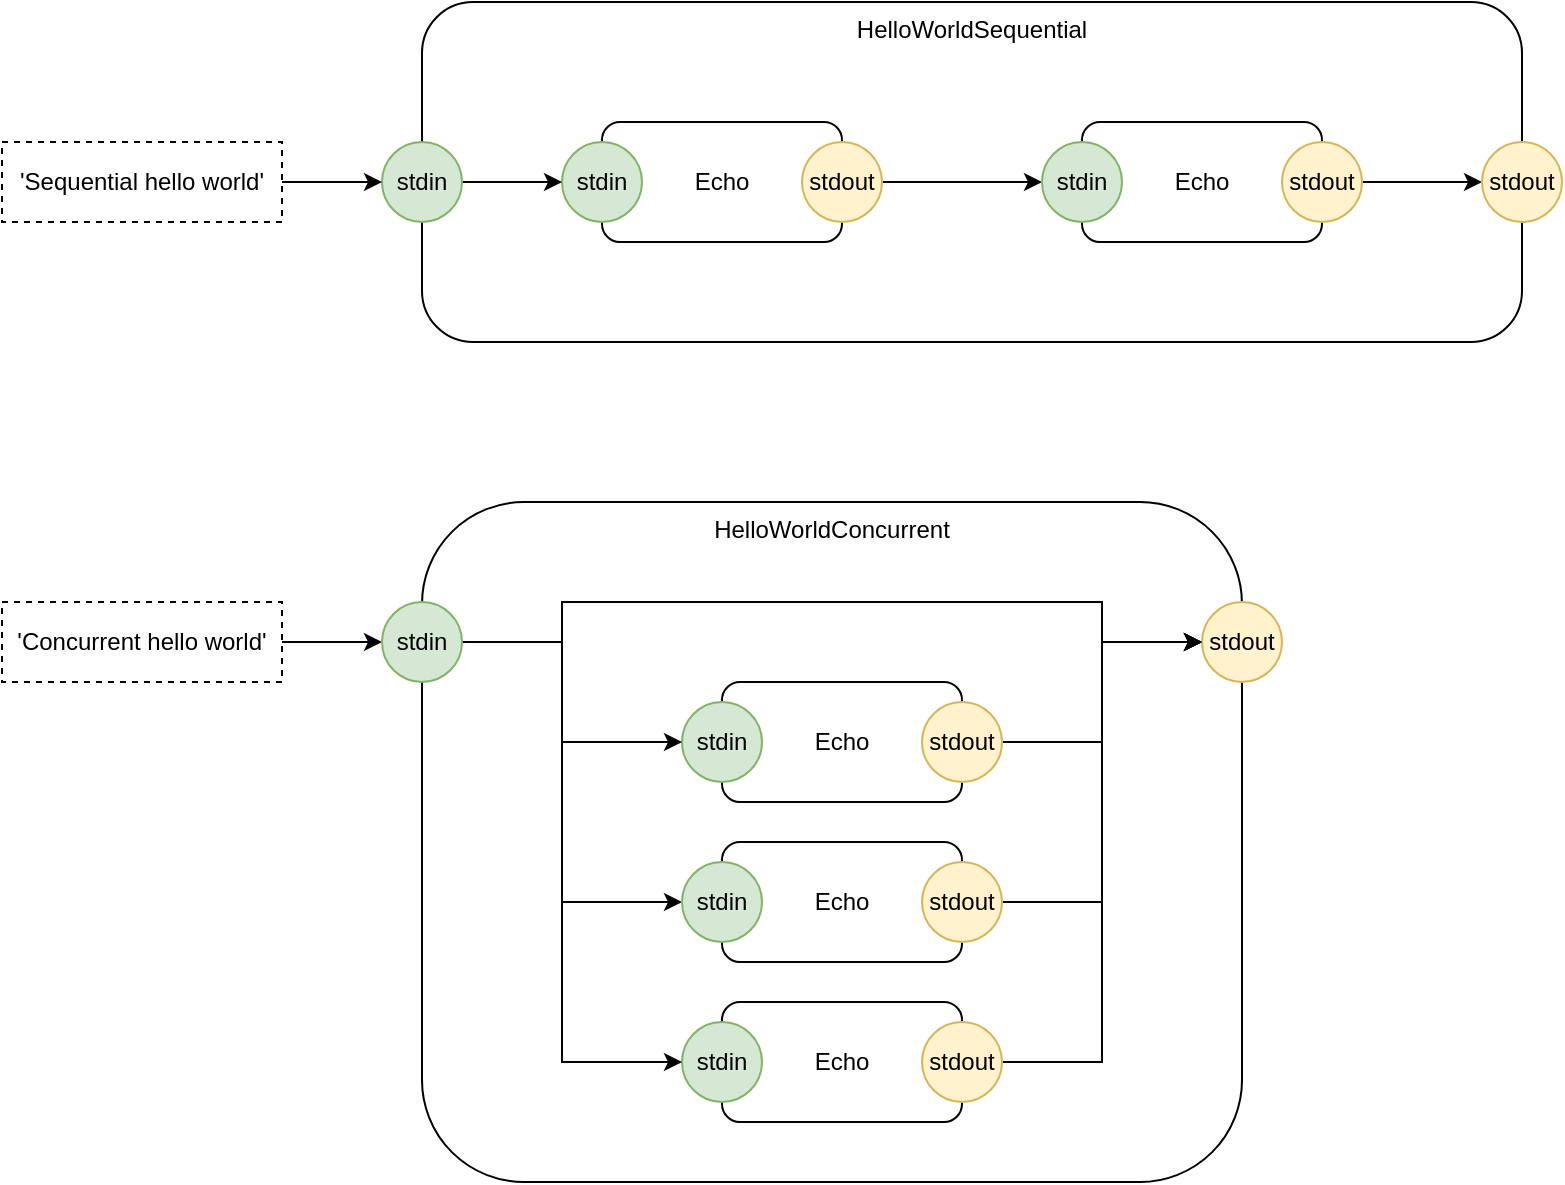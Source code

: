 <mxfile version="14.6.13" type="device" pages="7"><diagram name="Test" id="S9qWUdndKmgyGcqZXETM"><mxGraphModel dx="1106" dy="790" grid="1" gridSize="10" guides="1" tooltips="1" connect="1" arrows="1" fold="1" page="1" pageScale="1" pageWidth="1100" pageHeight="850" math="0" shadow="0"><root><mxCell id="S7GzD4bMbVer5dLZxwZx-0"/><mxCell id="S7GzD4bMbVer5dLZxwZx-1" parent="S7GzD4bMbVer5dLZxwZx-0"/><mxCell id="S7GzD4bMbVer5dLZxwZx-2" value="HelloWorldSequential" style="rounded=1;whiteSpace=wrap;html=1;verticalAlign=top;" vertex="1" parent="S7GzD4bMbVer5dLZxwZx-1"><mxGeometry x="220" y="250" width="550" height="170" as="geometry"/></mxCell><mxCell id="S7GzD4bMbVer5dLZxwZx-3" value="Echo" style="rounded=1;whiteSpace=wrap;html=1;" vertex="1" parent="S7GzD4bMbVer5dLZxwZx-1"><mxGeometry x="310" y="310" width="120" height="60" as="geometry"/></mxCell><mxCell id="S7GzD4bMbVer5dLZxwZx-4" value="Echo" style="rounded=1;whiteSpace=wrap;html=1;" vertex="1" parent="S7GzD4bMbVer5dLZxwZx-1"><mxGeometry x="550" y="310" width="120" height="60" as="geometry"/></mxCell><mxCell id="S7GzD4bMbVer5dLZxwZx-5" style="edgeStyle=orthogonalEdgeStyle;rounded=0;orthogonalLoop=1;jettySize=auto;html=1;exitX=1;exitY=0.5;exitDx=0;exitDy=0;entryX=0;entryY=0.5;entryDx=0;entryDy=0;" edge="1" parent="S7GzD4bMbVer5dLZxwZx-1" source="S7GzD4bMbVer5dLZxwZx-6" target="S7GzD4bMbVer5dLZxwZx-7"><mxGeometry relative="1" as="geometry"/></mxCell><mxCell id="S7GzD4bMbVer5dLZxwZx-6" value="stdout" style="ellipse;whiteSpace=wrap;html=1;aspect=fixed;fillColor=#fff2cc;strokeColor=#d6b656;" vertex="1" parent="S7GzD4bMbVer5dLZxwZx-1"><mxGeometry x="410" y="320" width="40" height="40" as="geometry"/></mxCell><mxCell id="S7GzD4bMbVer5dLZxwZx-7" value="stdin" style="ellipse;whiteSpace=wrap;html=1;aspect=fixed;fillColor=#d5e8d4;strokeColor=#82b366;" vertex="1" parent="S7GzD4bMbVer5dLZxwZx-1"><mxGeometry x="530" y="320" width="40" height="40" as="geometry"/></mxCell><mxCell id="S7GzD4bMbVer5dLZxwZx-8" value="stdin" style="ellipse;whiteSpace=wrap;html=1;aspect=fixed;fillColor=#d5e8d4;strokeColor=#82b366;" vertex="1" parent="S7GzD4bMbVer5dLZxwZx-1"><mxGeometry x="290" y="320" width="40" height="40" as="geometry"/></mxCell><mxCell id="S7GzD4bMbVer5dLZxwZx-9" style="edgeStyle=orthogonalEdgeStyle;rounded=0;orthogonalLoop=1;jettySize=auto;html=1;exitX=1;exitY=0.5;exitDx=0;exitDy=0;" edge="1" parent="S7GzD4bMbVer5dLZxwZx-1" source="S7GzD4bMbVer5dLZxwZx-10" target="S7GzD4bMbVer5dLZxwZx-11"><mxGeometry relative="1" as="geometry"/></mxCell><mxCell id="S7GzD4bMbVer5dLZxwZx-10" value="stdout" style="ellipse;whiteSpace=wrap;html=1;aspect=fixed;fillColor=#fff2cc;strokeColor=#d6b656;" vertex="1" parent="S7GzD4bMbVer5dLZxwZx-1"><mxGeometry x="650" y="320" width="40" height="40" as="geometry"/></mxCell><mxCell id="S7GzD4bMbVer5dLZxwZx-11" value="stdout" style="ellipse;whiteSpace=wrap;html=1;aspect=fixed;fillColor=#fff2cc;strokeColor=#d6b656;" vertex="1" parent="S7GzD4bMbVer5dLZxwZx-1"><mxGeometry x="750" y="320" width="40" height="40" as="geometry"/></mxCell><mxCell id="S7GzD4bMbVer5dLZxwZx-12" style="edgeStyle=orthogonalEdgeStyle;rounded=0;orthogonalLoop=1;jettySize=auto;html=1;exitX=1;exitY=0.5;exitDx=0;exitDy=0;entryX=0;entryY=0.5;entryDx=0;entryDy=0;" edge="1" parent="S7GzD4bMbVer5dLZxwZx-1" source="S7GzD4bMbVer5dLZxwZx-13" target="S7GzD4bMbVer5dLZxwZx-8"><mxGeometry relative="1" as="geometry"/></mxCell><mxCell id="S7GzD4bMbVer5dLZxwZx-13" value="stdin" style="ellipse;whiteSpace=wrap;html=1;aspect=fixed;fillColor=#d5e8d4;strokeColor=#82b366;" vertex="1" parent="S7GzD4bMbVer5dLZxwZx-1"><mxGeometry x="200" y="320" width="40" height="40" as="geometry"/></mxCell><mxCell id="P8VuKuNqBrmYd4J6UpWU-1" style="edgeStyle=orthogonalEdgeStyle;rounded=0;orthogonalLoop=1;jettySize=auto;html=1;exitX=1;exitY=0.5;exitDx=0;exitDy=0;entryX=0;entryY=0.5;entryDx=0;entryDy=0;" edge="1" parent="S7GzD4bMbVer5dLZxwZx-1" source="P8VuKuNqBrmYd4J6UpWU-0" target="S7GzD4bMbVer5dLZxwZx-13"><mxGeometry relative="1" as="geometry"/></mxCell><mxCell id="P8VuKuNqBrmYd4J6UpWU-0" value="'Sequential hello world'" style="rounded=0;whiteSpace=wrap;html=1;dashed=1;" vertex="1" parent="S7GzD4bMbVer5dLZxwZx-1"><mxGeometry x="10" y="320" width="140" height="40" as="geometry"/></mxCell><mxCell id="E2Fxu0gTgoXCDyobXKmz-12" style="edgeStyle=orthogonalEdgeStyle;rounded=0;orthogonalLoop=1;jettySize=auto;html=1;exitX=1;exitY=0.5;exitDx=0;exitDy=0;entryX=0;entryY=0.5;entryDx=0;entryDy=0;" edge="1" parent="S7GzD4bMbVer5dLZxwZx-1" source="E2Fxu0gTgoXCDyobXKmz-13"><mxGeometry relative="1" as="geometry"><mxPoint x="200" y="570" as="targetPoint"/></mxGeometry></mxCell><mxCell id="E2Fxu0gTgoXCDyobXKmz-13" value="'Concurrent hello world'" style="rounded=0;whiteSpace=wrap;html=1;dashed=1;" vertex="1" parent="S7GzD4bMbVer5dLZxwZx-1"><mxGeometry x="10" y="550" width="140" height="40" as="geometry"/></mxCell><mxCell id="dxnUqM_6BL0_53GQZ5AP-0" value="HelloWorldConcurrent" style="rounded=1;whiteSpace=wrap;html=1;verticalAlign=top;" vertex="1" parent="S7GzD4bMbVer5dLZxwZx-1"><mxGeometry x="220" y="500" width="410" height="340" as="geometry"/></mxCell><mxCell id="dxnUqM_6BL0_53GQZ5AP-1" value="Echo" style="rounded=1;whiteSpace=wrap;html=1;" vertex="1" parent="S7GzD4bMbVer5dLZxwZx-1"><mxGeometry x="370" y="590" width="120" height="60" as="geometry"/></mxCell><mxCell id="dxnUqM_6BL0_53GQZ5AP-2" value="Echo" style="rounded=1;whiteSpace=wrap;html=1;" vertex="1" parent="S7GzD4bMbVer5dLZxwZx-1"><mxGeometry x="370" y="750" width="120" height="60" as="geometry"/></mxCell><mxCell id="dxnUqM_6BL0_53GQZ5AP-3" style="edgeStyle=orthogonalEdgeStyle;rounded=0;orthogonalLoop=1;jettySize=auto;html=1;exitX=1;exitY=0.5;exitDx=0;exitDy=0;entryX=0;entryY=0.5;entryDx=0;entryDy=0;" edge="1" parent="S7GzD4bMbVer5dLZxwZx-1" source="dxnUqM_6BL0_53GQZ5AP-4" target="dxnUqM_6BL0_53GQZ5AP-9"><mxGeometry relative="1" as="geometry"/></mxCell><mxCell id="dxnUqM_6BL0_53GQZ5AP-4" value="stdout" style="ellipse;whiteSpace=wrap;html=1;aspect=fixed;fillColor=#fff2cc;strokeColor=#d6b656;" vertex="1" parent="S7GzD4bMbVer5dLZxwZx-1"><mxGeometry x="470" y="600" width="40" height="40" as="geometry"/></mxCell><mxCell id="dxnUqM_6BL0_53GQZ5AP-5" value="stdin" style="ellipse;whiteSpace=wrap;html=1;aspect=fixed;fillColor=#d5e8d4;strokeColor=#82b366;" vertex="1" parent="S7GzD4bMbVer5dLZxwZx-1"><mxGeometry x="350" y="760" width="40" height="40" as="geometry"/></mxCell><mxCell id="dxnUqM_6BL0_53GQZ5AP-6" value="stdin" style="ellipse;whiteSpace=wrap;html=1;aspect=fixed;fillColor=#d5e8d4;strokeColor=#82b366;" vertex="1" parent="S7GzD4bMbVer5dLZxwZx-1"><mxGeometry x="350" y="600" width="40" height="40" as="geometry"/></mxCell><mxCell id="dxnUqM_6BL0_53GQZ5AP-7" style="edgeStyle=orthogonalEdgeStyle;rounded=0;orthogonalLoop=1;jettySize=auto;html=1;exitX=1;exitY=0.5;exitDx=0;exitDy=0;entryX=0;entryY=0.5;entryDx=0;entryDy=0;" edge="1" parent="S7GzD4bMbVer5dLZxwZx-1" source="dxnUqM_6BL0_53GQZ5AP-8" target="dxnUqM_6BL0_53GQZ5AP-9"><mxGeometry relative="1" as="geometry"/></mxCell><mxCell id="dxnUqM_6BL0_53GQZ5AP-8" value="stdout" style="ellipse;whiteSpace=wrap;html=1;aspect=fixed;fillColor=#fff2cc;strokeColor=#d6b656;" vertex="1" parent="S7GzD4bMbVer5dLZxwZx-1"><mxGeometry x="470" y="760" width="40" height="40" as="geometry"/></mxCell><mxCell id="dxnUqM_6BL0_53GQZ5AP-9" value="stdout" style="ellipse;whiteSpace=wrap;html=1;aspect=fixed;fillColor=#fff2cc;strokeColor=#d6b656;" vertex="1" parent="S7GzD4bMbVer5dLZxwZx-1"><mxGeometry x="610" y="550" width="40" height="40" as="geometry"/></mxCell><mxCell id="dxnUqM_6BL0_53GQZ5AP-10" style="edgeStyle=orthogonalEdgeStyle;rounded=0;orthogonalLoop=1;jettySize=auto;html=1;exitX=1;exitY=0.5;exitDx=0;exitDy=0;entryX=0;entryY=0.5;entryDx=0;entryDy=0;" edge="1" parent="S7GzD4bMbVer5dLZxwZx-1" source="dxnUqM_6BL0_53GQZ5AP-14" target="dxnUqM_6BL0_53GQZ5AP-6"><mxGeometry relative="1" as="geometry"><Array as="points"><mxPoint x="290" y="570"/><mxPoint x="290" y="620"/></Array></mxGeometry></mxCell><mxCell id="dxnUqM_6BL0_53GQZ5AP-11" style="edgeStyle=orthogonalEdgeStyle;rounded=0;orthogonalLoop=1;jettySize=auto;html=1;exitX=1;exitY=0.5;exitDx=0;exitDy=0;entryX=0;entryY=0.5;entryDx=0;entryDy=0;" edge="1" parent="S7GzD4bMbVer5dLZxwZx-1" source="dxnUqM_6BL0_53GQZ5AP-14" target="dxnUqM_6BL0_53GQZ5AP-16"><mxGeometry relative="1" as="geometry"><Array as="points"><mxPoint x="290" y="570"/><mxPoint x="290" y="700"/></Array></mxGeometry></mxCell><mxCell id="dxnUqM_6BL0_53GQZ5AP-12" style="edgeStyle=orthogonalEdgeStyle;rounded=0;orthogonalLoop=1;jettySize=auto;html=1;exitX=1;exitY=0.5;exitDx=0;exitDy=0;entryX=0;entryY=0.5;entryDx=0;entryDy=0;" edge="1" parent="S7GzD4bMbVer5dLZxwZx-1" source="dxnUqM_6BL0_53GQZ5AP-14" target="dxnUqM_6BL0_53GQZ5AP-5"><mxGeometry relative="1" as="geometry"><Array as="points"><mxPoint x="290" y="570"/><mxPoint x="290" y="780"/></Array></mxGeometry></mxCell><mxCell id="dxnUqM_6BL0_53GQZ5AP-13" style="edgeStyle=orthogonalEdgeStyle;rounded=0;orthogonalLoop=1;jettySize=auto;html=1;exitX=1;exitY=0.5;exitDx=0;exitDy=0;entryX=0;entryY=0.5;entryDx=0;entryDy=0;" edge="1" parent="S7GzD4bMbVer5dLZxwZx-1" source="dxnUqM_6BL0_53GQZ5AP-14" target="dxnUqM_6BL0_53GQZ5AP-9"><mxGeometry relative="1" as="geometry"><Array as="points"><mxPoint x="290" y="570"/><mxPoint x="290" y="550"/><mxPoint x="560" y="550"/><mxPoint x="560" y="570"/></Array></mxGeometry></mxCell><mxCell id="dxnUqM_6BL0_53GQZ5AP-14" value="stdin" style="ellipse;whiteSpace=wrap;html=1;aspect=fixed;fillColor=#d5e8d4;strokeColor=#82b366;" vertex="1" parent="S7GzD4bMbVer5dLZxwZx-1"><mxGeometry x="200" y="550" width="40" height="40" as="geometry"/></mxCell><mxCell id="dxnUqM_6BL0_53GQZ5AP-15" value="Echo" style="rounded=1;whiteSpace=wrap;html=1;" vertex="1" parent="S7GzD4bMbVer5dLZxwZx-1"><mxGeometry x="370" y="670" width="120" height="60" as="geometry"/></mxCell><mxCell id="dxnUqM_6BL0_53GQZ5AP-16" value="stdin" style="ellipse;whiteSpace=wrap;html=1;aspect=fixed;fillColor=#d5e8d4;strokeColor=#82b366;" vertex="1" parent="S7GzD4bMbVer5dLZxwZx-1"><mxGeometry x="350" y="680" width="40" height="40" as="geometry"/></mxCell><mxCell id="dxnUqM_6BL0_53GQZ5AP-17" style="edgeStyle=orthogonalEdgeStyle;rounded=0;orthogonalLoop=1;jettySize=auto;html=1;exitX=1;exitY=0.5;exitDx=0;exitDy=0;entryX=0;entryY=0.5;entryDx=0;entryDy=0;" edge="1" parent="S7GzD4bMbVer5dLZxwZx-1" source="dxnUqM_6BL0_53GQZ5AP-18" target="dxnUqM_6BL0_53GQZ5AP-9"><mxGeometry relative="1" as="geometry"/></mxCell><mxCell id="dxnUqM_6BL0_53GQZ5AP-18" value="stdout" style="ellipse;whiteSpace=wrap;html=1;aspect=fixed;fillColor=#fff2cc;strokeColor=#d6b656;" vertex="1" parent="S7GzD4bMbVer5dLZxwZx-1"><mxGeometry x="470" y="680" width="40" height="40" as="geometry"/></mxCell></root></mxGraphModel></diagram><diagram name="Names" id="NEMzGfSrYfhvvoDMY27w"><mxGraphModel dx="1106" dy="790" grid="1" gridSize="10" guides="1" tooltips="1" connect="1" arrows="1" fold="1" page="1" pageScale="1" pageWidth="1100" pageHeight="850" math="0" shadow="0"><root><mxCell id="xSJnmEnf1LQ816OdI6jd-0"/><mxCell id="xSJnmEnf1LQ816OdI6jd-1" parent="xSJnmEnf1LQ816OdI6jd-0"/><mxCell id="xSJnmEnf1LQ816OdI6jd-2" value="HelloWorldSequential" style="rounded=1;whiteSpace=wrap;html=1;verticalAlign=top;" vertex="1" parent="xSJnmEnf1LQ816OdI6jd-1"><mxGeometry x="220" y="250" width="550" height="170" as="geometry"/></mxCell><mxCell id="xSJnmEnf1LQ816OdI6jd-3" value="hw-e1" style="rounded=1;whiteSpace=wrap;html=1;" vertex="1" parent="xSJnmEnf1LQ816OdI6jd-1"><mxGeometry x="310" y="310" width="120" height="60" as="geometry"/></mxCell><mxCell id="xSJnmEnf1LQ816OdI6jd-4" value="hw-e2" style="rounded=1;whiteSpace=wrap;html=1;" vertex="1" parent="xSJnmEnf1LQ816OdI6jd-1"><mxGeometry x="550" y="310" width="120" height="60" as="geometry"/></mxCell><mxCell id="xSJnmEnf1LQ816OdI6jd-5" style="edgeStyle=orthogonalEdgeStyle;rounded=0;orthogonalLoop=1;jettySize=auto;html=1;exitX=1;exitY=0.5;exitDx=0;exitDy=0;entryX=0;entryY=0.5;entryDx=0;entryDy=0;" edge="1" parent="xSJnmEnf1LQ816OdI6jd-1" source="xSJnmEnf1LQ816OdI6jd-6" target="xSJnmEnf1LQ816OdI6jd-7"><mxGeometry relative="1" as="geometry"/></mxCell><mxCell id="xSJnmEnf1LQ816OdI6jd-6" value="stdout" style="ellipse;whiteSpace=wrap;html=1;aspect=fixed;fillColor=#fff2cc;strokeColor=#d6b656;" vertex="1" parent="xSJnmEnf1LQ816OdI6jd-1"><mxGeometry x="410" y="320" width="40" height="40" as="geometry"/></mxCell><mxCell id="xSJnmEnf1LQ816OdI6jd-7" value="stdin" style="ellipse;whiteSpace=wrap;html=1;aspect=fixed;fillColor=#d5e8d4;strokeColor=#82b366;" vertex="1" parent="xSJnmEnf1LQ816OdI6jd-1"><mxGeometry x="530" y="320" width="40" height="40" as="geometry"/></mxCell><mxCell id="xSJnmEnf1LQ816OdI6jd-8" value="stdin" style="ellipse;whiteSpace=wrap;html=1;aspect=fixed;fillColor=#d5e8d4;strokeColor=#82b366;" vertex="1" parent="xSJnmEnf1LQ816OdI6jd-1"><mxGeometry x="290" y="320" width="40" height="40" as="geometry"/></mxCell><mxCell id="xSJnmEnf1LQ816OdI6jd-9" style="edgeStyle=orthogonalEdgeStyle;rounded=0;orthogonalLoop=1;jettySize=auto;html=1;exitX=1;exitY=0.5;exitDx=0;exitDy=0;" edge="1" parent="xSJnmEnf1LQ816OdI6jd-1" source="xSJnmEnf1LQ816OdI6jd-10" target="xSJnmEnf1LQ816OdI6jd-11"><mxGeometry relative="1" as="geometry"/></mxCell><mxCell id="xSJnmEnf1LQ816OdI6jd-10" value="stdout" style="ellipse;whiteSpace=wrap;html=1;aspect=fixed;fillColor=#fff2cc;strokeColor=#d6b656;" vertex="1" parent="xSJnmEnf1LQ816OdI6jd-1"><mxGeometry x="650" y="320" width="40" height="40" as="geometry"/></mxCell><mxCell id="xSJnmEnf1LQ816OdI6jd-11" value="stdout" style="ellipse;whiteSpace=wrap;html=1;aspect=fixed;fillColor=#fff2cc;strokeColor=#d6b656;" vertex="1" parent="xSJnmEnf1LQ816OdI6jd-1"><mxGeometry x="750" y="320" width="40" height="40" as="geometry"/></mxCell><mxCell id="xSJnmEnf1LQ816OdI6jd-12" style="edgeStyle=orthogonalEdgeStyle;rounded=0;orthogonalLoop=1;jettySize=auto;html=1;exitX=1;exitY=0.5;exitDx=0;exitDy=0;entryX=0;entryY=0.5;entryDx=0;entryDy=0;" edge="1" parent="xSJnmEnf1LQ816OdI6jd-1" source="xSJnmEnf1LQ816OdI6jd-13" target="xSJnmEnf1LQ816OdI6jd-8"><mxGeometry relative="1" as="geometry"/></mxCell><mxCell id="xSJnmEnf1LQ816OdI6jd-13" value="stdin" style="ellipse;whiteSpace=wrap;html=1;aspect=fixed;fillColor=#d5e8d4;strokeColor=#82b366;" vertex="1" parent="xSJnmEnf1LQ816OdI6jd-1"><mxGeometry x="200" y="320" width="40" height="40" as="geometry"/></mxCell><mxCell id="xSJnmEnf1LQ816OdI6jd-16" value="HelloWorldConcurrent" style="rounded=1;whiteSpace=wrap;html=1;verticalAlign=top;" vertex="1" parent="xSJnmEnf1LQ816OdI6jd-1"><mxGeometry x="220" y="480" width="410" height="310" as="geometry"/></mxCell><mxCell id="xSJnmEnf1LQ816OdI6jd-17" value="hw-c1" style="rounded=1;whiteSpace=wrap;html=1;" vertex="1" parent="xSJnmEnf1LQ816OdI6jd-1"><mxGeometry x="370" y="540" width="120" height="60" as="geometry"/></mxCell><mxCell id="xSJnmEnf1LQ816OdI6jd-18" value="hw-c3" style="rounded=1;whiteSpace=wrap;html=1;" vertex="1" parent="xSJnmEnf1LQ816OdI6jd-1"><mxGeometry x="370" y="700" width="120" height="60" as="geometry"/></mxCell><mxCell id="xSJnmEnf1LQ816OdI6jd-19" style="edgeStyle=orthogonalEdgeStyle;rounded=0;orthogonalLoop=1;jettySize=auto;html=1;exitX=1;exitY=0.5;exitDx=0;exitDy=0;entryX=0;entryY=0.5;entryDx=0;entryDy=0;" edge="1" parent="xSJnmEnf1LQ816OdI6jd-1" source="xSJnmEnf1LQ816OdI6jd-20" target="xSJnmEnf1LQ816OdI6jd-25"><mxGeometry relative="1" as="geometry"/></mxCell><mxCell id="xSJnmEnf1LQ816OdI6jd-20" value="stdout" style="ellipse;whiteSpace=wrap;html=1;aspect=fixed;fillColor=#fff2cc;strokeColor=#d6b656;" vertex="1" parent="xSJnmEnf1LQ816OdI6jd-1"><mxGeometry x="470" y="550" width="40" height="40" as="geometry"/></mxCell><mxCell id="xSJnmEnf1LQ816OdI6jd-21" value="stdin" style="ellipse;whiteSpace=wrap;html=1;aspect=fixed;fillColor=#d5e8d4;strokeColor=#82b366;" vertex="1" parent="xSJnmEnf1LQ816OdI6jd-1"><mxGeometry x="350" y="710" width="40" height="40" as="geometry"/></mxCell><mxCell id="xSJnmEnf1LQ816OdI6jd-22" value="stdin" style="ellipse;whiteSpace=wrap;html=1;aspect=fixed;fillColor=#d5e8d4;strokeColor=#82b366;" vertex="1" parent="xSJnmEnf1LQ816OdI6jd-1"><mxGeometry x="350" y="550" width="40" height="40" as="geometry"/></mxCell><mxCell id="xSJnmEnf1LQ816OdI6jd-23" style="edgeStyle=orthogonalEdgeStyle;rounded=0;orthogonalLoop=1;jettySize=auto;html=1;exitX=1;exitY=0.5;exitDx=0;exitDy=0;entryX=0;entryY=0.5;entryDx=0;entryDy=0;" edge="1" parent="xSJnmEnf1LQ816OdI6jd-1" source="xSJnmEnf1LQ816OdI6jd-24" target="xSJnmEnf1LQ816OdI6jd-25"><mxGeometry relative="1" as="geometry"/></mxCell><mxCell id="xSJnmEnf1LQ816OdI6jd-24" value="stdout" style="ellipse;whiteSpace=wrap;html=1;aspect=fixed;fillColor=#fff2cc;strokeColor=#d6b656;" vertex="1" parent="xSJnmEnf1LQ816OdI6jd-1"><mxGeometry x="470" y="710" width="40" height="40" as="geometry"/></mxCell><mxCell id="xSJnmEnf1LQ816OdI6jd-25" value="stdout" style="ellipse;whiteSpace=wrap;html=1;aspect=fixed;fillColor=#fff2cc;strokeColor=#d6b656;" vertex="1" parent="xSJnmEnf1LQ816OdI6jd-1"><mxGeometry x="610" y="550" width="40" height="40" as="geometry"/></mxCell><mxCell id="xSJnmEnf1LQ816OdI6jd-26" style="edgeStyle=orthogonalEdgeStyle;rounded=0;orthogonalLoop=1;jettySize=auto;html=1;exitX=1;exitY=0.5;exitDx=0;exitDy=0;entryX=0;entryY=0.5;entryDx=0;entryDy=0;" edge="1" parent="xSJnmEnf1LQ816OdI6jd-1" source="xSJnmEnf1LQ816OdI6jd-29" target="xSJnmEnf1LQ816OdI6jd-22"><mxGeometry relative="1" as="geometry"/></mxCell><mxCell id="xSJnmEnf1LQ816OdI6jd-27" style="edgeStyle=orthogonalEdgeStyle;rounded=0;orthogonalLoop=1;jettySize=auto;html=1;exitX=1;exitY=0.5;exitDx=0;exitDy=0;entryX=0;entryY=0.5;entryDx=0;entryDy=0;" edge="1" parent="xSJnmEnf1LQ816OdI6jd-1" source="xSJnmEnf1LQ816OdI6jd-29" target="xSJnmEnf1LQ816OdI6jd-33"><mxGeometry relative="1" as="geometry"/></mxCell><mxCell id="xSJnmEnf1LQ816OdI6jd-28" style="edgeStyle=orthogonalEdgeStyle;rounded=0;orthogonalLoop=1;jettySize=auto;html=1;exitX=1;exitY=0.5;exitDx=0;exitDy=0;entryX=0;entryY=0.5;entryDx=0;entryDy=0;" edge="1" parent="xSJnmEnf1LQ816OdI6jd-1" source="xSJnmEnf1LQ816OdI6jd-29" target="xSJnmEnf1LQ816OdI6jd-21"><mxGeometry relative="1" as="geometry"/></mxCell><mxCell id="xSJnmEnf1LQ816OdI6jd-29" value="stdin" style="ellipse;whiteSpace=wrap;html=1;aspect=fixed;fillColor=#d5e8d4;strokeColor=#82b366;" vertex="1" parent="xSJnmEnf1LQ816OdI6jd-1"><mxGeometry x="200" y="550" width="40" height="40" as="geometry"/></mxCell><mxCell id="xSJnmEnf1LQ816OdI6jd-32" value="hw-c2" style="rounded=1;whiteSpace=wrap;html=1;" vertex="1" parent="xSJnmEnf1LQ816OdI6jd-1"><mxGeometry x="370" y="620" width="120" height="60" as="geometry"/></mxCell><mxCell id="xSJnmEnf1LQ816OdI6jd-33" value="stdin" style="ellipse;whiteSpace=wrap;html=1;aspect=fixed;fillColor=#d5e8d4;strokeColor=#82b366;" vertex="1" parent="xSJnmEnf1LQ816OdI6jd-1"><mxGeometry x="350" y="630" width="40" height="40" as="geometry"/></mxCell><mxCell id="xSJnmEnf1LQ816OdI6jd-34" style="edgeStyle=orthogonalEdgeStyle;rounded=0;orthogonalLoop=1;jettySize=auto;html=1;exitX=1;exitY=0.5;exitDx=0;exitDy=0;entryX=0;entryY=0.5;entryDx=0;entryDy=0;" edge="1" parent="xSJnmEnf1LQ816OdI6jd-1" source="xSJnmEnf1LQ816OdI6jd-35" target="xSJnmEnf1LQ816OdI6jd-25"><mxGeometry relative="1" as="geometry"/></mxCell><mxCell id="xSJnmEnf1LQ816OdI6jd-35" value="stdout" style="ellipse;whiteSpace=wrap;html=1;aspect=fixed;fillColor=#fff2cc;strokeColor=#d6b656;" vertex="1" parent="xSJnmEnf1LQ816OdI6jd-1"><mxGeometry x="470" y="630" width="40" height="40" as="geometry"/></mxCell></root></mxGraphModel></diagram><diagram name="Container" id="ppdWVmQjw3_WyNztlKkV"><mxGraphModel dx="1106" dy="790" grid="1" gridSize="10" guides="1" tooltips="1" connect="1" arrows="1" fold="1" page="1" pageScale="1" pageWidth="1100" pageHeight="850" math="0" shadow="0"><root><mxCell id="sJaXtTEWkVTxV-tvnyOh-0"/><mxCell id="sJaXtTEWkVTxV-tvnyOh-1" parent="sJaXtTEWkVTxV-tvnyOh-0"/><mxCell id="sJaXtTEWkVTxV-tvnyOh-2" value="HelloWorldSequential" style="rounded=1;whiteSpace=wrap;html=1;verticalAlign=top;" vertex="1" parent="sJaXtTEWkVTxV-tvnyOh-1"><mxGeometry x="70" y="100" width="550" height="170" as="geometry"/></mxCell><mxCell id="sJaXtTEWkVTxV-tvnyOh-3" value="Echo" style="rounded=1;whiteSpace=wrap;html=1;" vertex="1" parent="sJaXtTEWkVTxV-tvnyOh-1"><mxGeometry x="160" y="160" width="120" height="60" as="geometry"/></mxCell><mxCell id="sJaXtTEWkVTxV-tvnyOh-4" value="Echo" style="rounded=1;whiteSpace=wrap;html=1;" vertex="1" parent="sJaXtTEWkVTxV-tvnyOh-1"><mxGeometry x="400" y="160" width="120" height="60" as="geometry"/></mxCell><mxCell id="sJaXtTEWkVTxV-tvnyOh-5" style="edgeStyle=orthogonalEdgeStyle;rounded=0;orthogonalLoop=1;jettySize=auto;html=1;exitX=1;exitY=0.5;exitDx=0;exitDy=0;entryX=0;entryY=0.5;entryDx=0;entryDy=0;" edge="1" parent="sJaXtTEWkVTxV-tvnyOh-1" source="sJaXtTEWkVTxV-tvnyOh-6" target="sJaXtTEWkVTxV-tvnyOh-7"><mxGeometry relative="1" as="geometry"/></mxCell><mxCell id="sJaXtTEWkVTxV-tvnyOh-6" value="stdout" style="ellipse;whiteSpace=wrap;html=1;aspect=fixed;fillColor=#fff2cc;strokeColor=#d6b656;" vertex="1" parent="sJaXtTEWkVTxV-tvnyOh-1"><mxGeometry x="260" y="170" width="40" height="40" as="geometry"/></mxCell><mxCell id="sJaXtTEWkVTxV-tvnyOh-7" value="stdin" style="ellipse;whiteSpace=wrap;html=1;aspect=fixed;fillColor=#d5e8d4;strokeColor=#82b366;" vertex="1" parent="sJaXtTEWkVTxV-tvnyOh-1"><mxGeometry x="380" y="170" width="40" height="40" as="geometry"/></mxCell><mxCell id="sJaXtTEWkVTxV-tvnyOh-8" value="stdin" style="ellipse;whiteSpace=wrap;html=1;aspect=fixed;fillColor=#d5e8d4;strokeColor=#82b366;" vertex="1" parent="sJaXtTEWkVTxV-tvnyOh-1"><mxGeometry x="140" y="170" width="40" height="40" as="geometry"/></mxCell><mxCell id="sJaXtTEWkVTxV-tvnyOh-9" style="edgeStyle=orthogonalEdgeStyle;rounded=0;orthogonalLoop=1;jettySize=auto;html=1;exitX=1;exitY=0.5;exitDx=0;exitDy=0;" edge="1" parent="sJaXtTEWkVTxV-tvnyOh-1" source="sJaXtTEWkVTxV-tvnyOh-10" target="sJaXtTEWkVTxV-tvnyOh-11"><mxGeometry relative="1" as="geometry"/></mxCell><mxCell id="sJaXtTEWkVTxV-tvnyOh-10" value="stdout" style="ellipse;whiteSpace=wrap;html=1;aspect=fixed;fillColor=#fff2cc;strokeColor=#d6b656;" vertex="1" parent="sJaXtTEWkVTxV-tvnyOh-1"><mxGeometry x="500" y="170" width="40" height="40" as="geometry"/></mxCell><mxCell id="sJaXtTEWkVTxV-tvnyOh-11" value="stdout" style="ellipse;whiteSpace=wrap;html=1;aspect=fixed;fillColor=#fff2cc;strokeColor=#d6b656;" vertex="1" parent="sJaXtTEWkVTxV-tvnyOh-1"><mxGeometry x="600" y="170" width="40" height="40" as="geometry"/></mxCell><mxCell id="sJaXtTEWkVTxV-tvnyOh-12" style="edgeStyle=orthogonalEdgeStyle;rounded=0;orthogonalLoop=1;jettySize=auto;html=1;exitX=1;exitY=0.5;exitDx=0;exitDy=0;entryX=0;entryY=0.5;entryDx=0;entryDy=0;" edge="1" parent="sJaXtTEWkVTxV-tvnyOh-1" source="sJaXtTEWkVTxV-tvnyOh-13" target="sJaXtTEWkVTxV-tvnyOh-8"><mxGeometry relative="1" as="geometry"/></mxCell><mxCell id="sJaXtTEWkVTxV-tvnyOh-13" value="stdin" style="ellipse;whiteSpace=wrap;html=1;aspect=fixed;fillColor=#d5e8d4;strokeColor=#82b366;" vertex="1" parent="sJaXtTEWkVTxV-tvnyOh-1"><mxGeometry x="50" y="170" width="40" height="40" as="geometry"/></mxCell><mxCell id="K2mQOzQhjAJAU2Gd4BFA-0" value="" style="shape=curlyBracket;whiteSpace=wrap;html=1;rounded=1;flipH=1;rotation=90;" vertex="1" parent="sJaXtTEWkVTxV-tvnyOh-1"><mxGeometry x="335" y="55" width="20" height="560" as="geometry"/></mxCell><mxCell id="K2mQOzQhjAJAU2Gd4BFA-1" value="Container&lt;br&gt;(HelloWorldSequential)" style="rounded=0;whiteSpace=wrap;html=1;strokeColor=none;" vertex="1" parent="sJaXtTEWkVTxV-tvnyOh-1"><mxGeometry x="285" y="360" width="120" height="30" as="geometry"/></mxCell></root></mxGraphModel></diagram><diagram name="Leaf" id="ksk1kM6mT0ksrqnNyzfZ"><mxGraphModel dx="1106" dy="790" grid="1" gridSize="10" guides="1" tooltips="1" connect="1" arrows="1" fold="1" page="1" pageScale="1" pageWidth="1100" pageHeight="850" math="0" shadow="0"><root><mxCell id="DjdIGCMCijNO9jvKDJGu-0"/><mxCell id="DjdIGCMCijNO9jvKDJGu-1" parent="DjdIGCMCijNO9jvKDJGu-0"/><mxCell id="DjdIGCMCijNO9jvKDJGu-2" value="HelloWorldSequential" style="rounded=1;whiteSpace=wrap;html=1;verticalAlign=top;" vertex="1" parent="DjdIGCMCijNO9jvKDJGu-1"><mxGeometry x="70" y="100" width="550" height="170" as="geometry"/></mxCell><mxCell id="DjdIGCMCijNO9jvKDJGu-3" value="Echo" style="rounded=1;whiteSpace=wrap;html=1;" vertex="1" parent="DjdIGCMCijNO9jvKDJGu-1"><mxGeometry x="160" y="160" width="120" height="60" as="geometry"/></mxCell><mxCell id="DjdIGCMCijNO9jvKDJGu-4" value="Echo" style="rounded=1;whiteSpace=wrap;html=1;" vertex="1" parent="DjdIGCMCijNO9jvKDJGu-1"><mxGeometry x="400" y="160" width="120" height="60" as="geometry"/></mxCell><mxCell id="DjdIGCMCijNO9jvKDJGu-5" style="edgeStyle=orthogonalEdgeStyle;rounded=0;orthogonalLoop=1;jettySize=auto;html=1;exitX=1;exitY=0.5;exitDx=0;exitDy=0;entryX=0;entryY=0.5;entryDx=0;entryDy=0;" edge="1" parent="DjdIGCMCijNO9jvKDJGu-1" source="DjdIGCMCijNO9jvKDJGu-6" target="DjdIGCMCijNO9jvKDJGu-7"><mxGeometry relative="1" as="geometry"/></mxCell><mxCell id="DjdIGCMCijNO9jvKDJGu-6" value="stdout" style="ellipse;whiteSpace=wrap;html=1;aspect=fixed;fillColor=#fff2cc;strokeColor=#d6b656;" vertex="1" parent="DjdIGCMCijNO9jvKDJGu-1"><mxGeometry x="260" y="170" width="40" height="40" as="geometry"/></mxCell><mxCell id="DjdIGCMCijNO9jvKDJGu-7" value="stdin" style="ellipse;whiteSpace=wrap;html=1;aspect=fixed;fillColor=#d5e8d4;strokeColor=#82b366;" vertex="1" parent="DjdIGCMCijNO9jvKDJGu-1"><mxGeometry x="380" y="170" width="40" height="40" as="geometry"/></mxCell><mxCell id="DjdIGCMCijNO9jvKDJGu-8" value="stdin" style="ellipse;whiteSpace=wrap;html=1;aspect=fixed;fillColor=#d5e8d4;strokeColor=#82b366;" vertex="1" parent="DjdIGCMCijNO9jvKDJGu-1"><mxGeometry x="140" y="170" width="40" height="40" as="geometry"/></mxCell><mxCell id="DjdIGCMCijNO9jvKDJGu-9" style="edgeStyle=orthogonalEdgeStyle;rounded=0;orthogonalLoop=1;jettySize=auto;html=1;exitX=1;exitY=0.5;exitDx=0;exitDy=0;" edge="1" parent="DjdIGCMCijNO9jvKDJGu-1" source="DjdIGCMCijNO9jvKDJGu-10" target="DjdIGCMCijNO9jvKDJGu-11"><mxGeometry relative="1" as="geometry"/></mxCell><mxCell id="DjdIGCMCijNO9jvKDJGu-10" value="stdout" style="ellipse;whiteSpace=wrap;html=1;aspect=fixed;fillColor=#fff2cc;strokeColor=#d6b656;" vertex="1" parent="DjdIGCMCijNO9jvKDJGu-1"><mxGeometry x="500" y="170" width="40" height="40" as="geometry"/></mxCell><mxCell id="DjdIGCMCijNO9jvKDJGu-11" value="stdout" style="ellipse;whiteSpace=wrap;html=1;aspect=fixed;fillColor=#fff2cc;strokeColor=#d6b656;" vertex="1" parent="DjdIGCMCijNO9jvKDJGu-1"><mxGeometry x="600" y="170" width="40" height="40" as="geometry"/></mxCell><mxCell id="DjdIGCMCijNO9jvKDJGu-12" style="edgeStyle=orthogonalEdgeStyle;rounded=0;orthogonalLoop=1;jettySize=auto;html=1;exitX=1;exitY=0.5;exitDx=0;exitDy=0;entryX=0;entryY=0.5;entryDx=0;entryDy=0;" edge="1" parent="DjdIGCMCijNO9jvKDJGu-1" source="DjdIGCMCijNO9jvKDJGu-13" target="DjdIGCMCijNO9jvKDJGu-8"><mxGeometry relative="1" as="geometry"/></mxCell><mxCell id="DjdIGCMCijNO9jvKDJGu-13" value="stdin" style="ellipse;whiteSpace=wrap;html=1;aspect=fixed;fillColor=#d5e8d4;strokeColor=#82b366;" vertex="1" parent="DjdIGCMCijNO9jvKDJGu-1"><mxGeometry x="50" y="170" width="40" height="40" as="geometry"/></mxCell><mxCell id="DjdIGCMCijNO9jvKDJGu-14" value="" style="shape=curlyBracket;whiteSpace=wrap;html=1;rounded=1;flipH=1;rotation=90;" vertex="1" parent="DjdIGCMCijNO9jvKDJGu-1"><mxGeometry x="208.75" y="276.25" width="20" height="117.5" as="geometry"/></mxCell><mxCell id="DjdIGCMCijNO9jvKDJGu-15" value="Leaf&lt;br&gt;(Echo)" style="rounded=0;whiteSpace=wrap;html=1;strokeColor=none;" vertex="1" parent="DjdIGCMCijNO9jvKDJGu-1"><mxGeometry x="160" y="360" width="120" height="30" as="geometry"/></mxCell><mxCell id="DjdIGCMCijNO9jvKDJGu-16" value="" style="shape=curlyBracket;whiteSpace=wrap;html=1;rounded=1;flipH=1;rotation=90;" vertex="1" parent="DjdIGCMCijNO9jvKDJGu-1"><mxGeometry x="448.75" y="276.25" width="20" height="117.5" as="geometry"/></mxCell><mxCell id="DjdIGCMCijNO9jvKDJGu-17" value="Leaf&lt;br&gt;(Echo)" style="rounded=0;whiteSpace=wrap;html=1;strokeColor=none;" vertex="1" parent="DjdIGCMCijNO9jvKDJGu-1"><mxGeometry x="400" y="360" width="120" height="30" as="geometry"/></mxCell></root></mxGraphModel></diagram><diagram name="Connection Types" id="Cw38RW5t9lPxtiZH4N2R"><mxGraphModel dx="1106" dy="790" grid="1" gridSize="10" guides="1" tooltips="1" connect="1" arrows="1" fold="1" page="1" pageScale="1" pageWidth="1100" pageHeight="850" math="0" shadow="0"><root><mxCell id="bH_k7hfnkdPHL2g7cdze-0"/><mxCell id="bH_k7hfnkdPHL2g7cdze-1" parent="bH_k7hfnkdPHL2g7cdze-0"/><mxCell id="bH_k7hfnkdPHL2g7cdze-2" value="HelloWorldSequential" style="rounded=1;whiteSpace=wrap;html=1;verticalAlign=top;" vertex="1" parent="bH_k7hfnkdPHL2g7cdze-1"><mxGeometry x="70" y="100" width="550" height="170" as="geometry"/></mxCell><mxCell id="bH_k7hfnkdPHL2g7cdze-3" value="Echo" style="rounded=1;whiteSpace=wrap;html=1;" vertex="1" parent="bH_k7hfnkdPHL2g7cdze-1"><mxGeometry x="160" y="160" width="120" height="60" as="geometry"/></mxCell><mxCell id="bH_k7hfnkdPHL2g7cdze-4" value="Echo" style="rounded=1;whiteSpace=wrap;html=1;" vertex="1" parent="bH_k7hfnkdPHL2g7cdze-1"><mxGeometry x="400" y="160" width="120" height="60" as="geometry"/></mxCell><mxCell id="bH_k7hfnkdPHL2g7cdze-5" style="edgeStyle=orthogonalEdgeStyle;rounded=0;orthogonalLoop=1;jettySize=auto;html=1;exitX=1;exitY=0.5;exitDx=0;exitDy=0;entryX=0;entryY=0.5;entryDx=0;entryDy=0;" edge="1" parent="bH_k7hfnkdPHL2g7cdze-1" source="bH_k7hfnkdPHL2g7cdze-6" target="bH_k7hfnkdPHL2g7cdze-7"><mxGeometry relative="1" as="geometry"/></mxCell><mxCell id="bH_k7hfnkdPHL2g7cdze-6" value="stdout" style="ellipse;whiteSpace=wrap;html=1;aspect=fixed;fillColor=#fff2cc;strokeColor=#d6b656;" vertex="1" parent="bH_k7hfnkdPHL2g7cdze-1"><mxGeometry x="260" y="170" width="40" height="40" as="geometry"/></mxCell><mxCell id="bH_k7hfnkdPHL2g7cdze-7" value="stdin" style="ellipse;whiteSpace=wrap;html=1;aspect=fixed;fillColor=#d5e8d4;strokeColor=#82b366;" vertex="1" parent="bH_k7hfnkdPHL2g7cdze-1"><mxGeometry x="380" y="170" width="40" height="40" as="geometry"/></mxCell><mxCell id="bH_k7hfnkdPHL2g7cdze-8" value="stdin" style="ellipse;whiteSpace=wrap;html=1;aspect=fixed;fillColor=#d5e8d4;strokeColor=#82b366;" vertex="1" parent="bH_k7hfnkdPHL2g7cdze-1"><mxGeometry x="140" y="170" width="40" height="40" as="geometry"/></mxCell><mxCell id="bH_k7hfnkdPHL2g7cdze-9" style="edgeStyle=orthogonalEdgeStyle;rounded=0;orthogonalLoop=1;jettySize=auto;html=1;exitX=1;exitY=0.5;exitDx=0;exitDy=0;" edge="1" parent="bH_k7hfnkdPHL2g7cdze-1" source="bH_k7hfnkdPHL2g7cdze-10" target="bH_k7hfnkdPHL2g7cdze-11"><mxGeometry relative="1" as="geometry"/></mxCell><mxCell id="bH_k7hfnkdPHL2g7cdze-10" value="stdout" style="ellipse;whiteSpace=wrap;html=1;aspect=fixed;fillColor=#fff2cc;strokeColor=#d6b656;" vertex="1" parent="bH_k7hfnkdPHL2g7cdze-1"><mxGeometry x="500" y="170" width="40" height="40" as="geometry"/></mxCell><mxCell id="bH_k7hfnkdPHL2g7cdze-11" value="stdout" style="ellipse;whiteSpace=wrap;html=1;aspect=fixed;fillColor=#fff2cc;strokeColor=#d6b656;" vertex="1" parent="bH_k7hfnkdPHL2g7cdze-1"><mxGeometry x="600" y="170" width="40" height="40" as="geometry"/></mxCell><mxCell id="bH_k7hfnkdPHL2g7cdze-12" style="edgeStyle=orthogonalEdgeStyle;rounded=0;orthogonalLoop=1;jettySize=auto;html=1;exitX=1;exitY=0.5;exitDx=0;exitDy=0;entryX=0;entryY=0.5;entryDx=0;entryDy=0;" edge="1" parent="bH_k7hfnkdPHL2g7cdze-1" source="bH_k7hfnkdPHL2g7cdze-13" target="bH_k7hfnkdPHL2g7cdze-8"><mxGeometry relative="1" as="geometry"/></mxCell><mxCell id="bH_k7hfnkdPHL2g7cdze-13" value="stdin" style="ellipse;whiteSpace=wrap;html=1;aspect=fixed;fillColor=#d5e8d4;strokeColor=#82b366;" vertex="1" parent="bH_k7hfnkdPHL2g7cdze-1"><mxGeometry x="50" y="170" width="40" height="40" as="geometry"/></mxCell><mxCell id="bH_k7hfnkdPHL2g7cdze-14" value="" style="shape=curlyBracket;whiteSpace=wrap;html=1;rounded=1;flipH=1;rotation=90;" vertex="1" parent="bH_k7hfnkdPHL2g7cdze-1"><mxGeometry x="110" y="280" width="20" height="110" as="geometry"/></mxCell><mxCell id="bH_k7hfnkdPHL2g7cdze-15" value="Down" style="rounded=0;whiteSpace=wrap;html=1;strokeColor=none;" vertex="1" parent="bH_k7hfnkdPHL2g7cdze-1"><mxGeometry x="60" y="350" width="120" height="30" as="geometry"/></mxCell><mxCell id="bH_k7hfnkdPHL2g7cdze-16" value="" style="shape=curlyBracket;whiteSpace=wrap;html=1;rounded=1;flipH=1;rotation=90;" vertex="1" parent="bH_k7hfnkdPHL2g7cdze-1"><mxGeometry x="335" y="265" width="20" height="140" as="geometry"/></mxCell><mxCell id="bH_k7hfnkdPHL2g7cdze-17" value="Across" style="rounded=0;whiteSpace=wrap;html=1;strokeColor=none;" vertex="1" parent="bH_k7hfnkdPHL2g7cdze-1"><mxGeometry x="285" y="350" width="120" height="30" as="geometry"/></mxCell><mxCell id="bH_k7hfnkdPHL2g7cdze-18" value="" style="shape=curlyBracket;whiteSpace=wrap;html=1;rounded=1;flipH=1;rotation=90;" vertex="1" parent="bH_k7hfnkdPHL2g7cdze-1"><mxGeometry x="560" y="280" width="20" height="110" as="geometry"/></mxCell><mxCell id="bH_k7hfnkdPHL2g7cdze-19" value="Up" style="rounded=0;whiteSpace=wrap;html=1;strokeColor=none;" vertex="1" parent="bH_k7hfnkdPHL2g7cdze-1"><mxGeometry x="510" y="350" width="120" height="30" as="geometry"/></mxCell><mxCell id="H_jDHGOjl-CwCKReXxbR-0" value="Not Shown: PassThrough&lt;br&gt;(from stdin of Helloworld&amp;nbsp;&lt;br&gt;to stdout of HelloWorld)" style="rounded=0;whiteSpace=wrap;html=1;strokeColor=none;textOpacity=70;" vertex="1" parent="bH_k7hfnkdPHL2g7cdze-1"><mxGeometry x="120" y="440" width="150" height="30" as="geometry"/></mxCell></root></mxGraphModel></diagram><diagram name="Sequential" id="Wm7aQR7dCu7m7GIYtdHp"><mxGraphModel dx="1106" dy="790" grid="1" gridSize="10" guides="1" tooltips="1" connect="1" arrows="1" fold="1" page="1" pageScale="1" pageWidth="1100" pageHeight="850" math="0" shadow="0"><root><mxCell id="qOhPlAEvKA9ukQEnWX9o-0"/><mxCell id="qOhPlAEvKA9ukQEnWX9o-1" parent="qOhPlAEvKA9ukQEnWX9o-0"/><mxCell id="8_OTreevq2mApgQB8TZY-0" value="HelloWorldSequential" style="rounded=1;whiteSpace=wrap;html=1;verticalAlign=top;" vertex="1" parent="qOhPlAEvKA9ukQEnWX9o-1"><mxGeometry x="80" y="320" width="550" height="170" as="geometry"/></mxCell><mxCell id="8_OTreevq2mApgQB8TZY-1" value="Echo" style="rounded=1;whiteSpace=wrap;html=1;" vertex="1" parent="qOhPlAEvKA9ukQEnWX9o-1"><mxGeometry x="170" y="380" width="120" height="60" as="geometry"/></mxCell><mxCell id="8_OTreevq2mApgQB8TZY-2" value="Echo" style="rounded=1;whiteSpace=wrap;html=1;" vertex="1" parent="qOhPlAEvKA9ukQEnWX9o-1"><mxGeometry x="410" y="380" width="120" height="60" as="geometry"/></mxCell><mxCell id="8_OTreevq2mApgQB8TZY-3" style="edgeStyle=orthogonalEdgeStyle;rounded=0;orthogonalLoop=1;jettySize=auto;html=1;exitX=1;exitY=0.5;exitDx=0;exitDy=0;entryX=0;entryY=0.5;entryDx=0;entryDy=0;" edge="1" parent="qOhPlAEvKA9ukQEnWX9o-1" source="8_OTreevq2mApgQB8TZY-4" target="8_OTreevq2mApgQB8TZY-5"><mxGeometry relative="1" as="geometry"/></mxCell><mxCell id="8_OTreevq2mApgQB8TZY-4" value="stdout" style="ellipse;whiteSpace=wrap;html=1;aspect=fixed;fillColor=#fff2cc;strokeColor=#d6b656;" vertex="1" parent="qOhPlAEvKA9ukQEnWX9o-1"><mxGeometry x="270" y="390" width="40" height="40" as="geometry"/></mxCell><mxCell id="8_OTreevq2mApgQB8TZY-5" value="stdin" style="ellipse;whiteSpace=wrap;html=1;aspect=fixed;fillColor=#d5e8d4;strokeColor=#82b366;" vertex="1" parent="qOhPlAEvKA9ukQEnWX9o-1"><mxGeometry x="390" y="390" width="40" height="40" as="geometry"/></mxCell><mxCell id="8_OTreevq2mApgQB8TZY-6" value="stdin" style="ellipse;whiteSpace=wrap;html=1;aspect=fixed;fillColor=#d5e8d4;strokeColor=#82b366;" vertex="1" parent="qOhPlAEvKA9ukQEnWX9o-1"><mxGeometry x="150" y="390" width="40" height="40" as="geometry"/></mxCell><mxCell id="8_OTreevq2mApgQB8TZY-7" style="edgeStyle=orthogonalEdgeStyle;rounded=0;orthogonalLoop=1;jettySize=auto;html=1;exitX=1;exitY=0.5;exitDx=0;exitDy=0;" edge="1" parent="qOhPlAEvKA9ukQEnWX9o-1" source="8_OTreevq2mApgQB8TZY-8" target="8_OTreevq2mApgQB8TZY-9"><mxGeometry relative="1" as="geometry"/></mxCell><mxCell id="8_OTreevq2mApgQB8TZY-8" value="stdout" style="ellipse;whiteSpace=wrap;html=1;aspect=fixed;fillColor=#fff2cc;strokeColor=#d6b656;" vertex="1" parent="qOhPlAEvKA9ukQEnWX9o-1"><mxGeometry x="510" y="390" width="40" height="40" as="geometry"/></mxCell><mxCell id="8_OTreevq2mApgQB8TZY-9" value="stdout" style="ellipse;whiteSpace=wrap;html=1;aspect=fixed;fillColor=#fff2cc;strokeColor=#d6b656;" vertex="1" parent="qOhPlAEvKA9ukQEnWX9o-1"><mxGeometry x="610" y="390" width="40" height="40" as="geometry"/></mxCell><mxCell id="8_OTreevq2mApgQB8TZY-10" style="edgeStyle=orthogonalEdgeStyle;rounded=0;orthogonalLoop=1;jettySize=auto;html=1;exitX=1;exitY=0.5;exitDx=0;exitDy=0;entryX=0;entryY=0.5;entryDx=0;entryDy=0;" edge="1" parent="qOhPlAEvKA9ukQEnWX9o-1" source="8_OTreevq2mApgQB8TZY-11" target="8_OTreevq2mApgQB8TZY-6"><mxGeometry relative="1" as="geometry"/></mxCell><mxCell id="8_OTreevq2mApgQB8TZY-11" value="stdin" style="ellipse;whiteSpace=wrap;html=1;aspect=fixed;fillColor=#d5e8d4;strokeColor=#82b366;" vertex="1" parent="qOhPlAEvKA9ukQEnWX9o-1"><mxGeometry x="60" y="390" width="40" height="40" as="geometry"/></mxCell></root></mxGraphModel></diagram><diagram name="Concurrent" id="IEMRV65jrrXgrKD5Ha2X"><mxGraphModel dx="1106" dy="790" grid="1" gridSize="10" guides="1" tooltips="1" connect="1" arrows="1" fold="1" page="1" pageScale="1" pageWidth="1100" pageHeight="850" math="0" shadow="0"><root><mxCell id="BqSZR92jsc8vGU47C_ku-0"/><mxCell id="BqSZR92jsc8vGU47C_ku-1" parent="BqSZR92jsc8vGU47C_ku-0"/><mxCell id="BqSZR92jsc8vGU47C_ku-16" value="HelloWorldConcurrent" style="rounded=1;whiteSpace=wrap;html=1;verticalAlign=top;" vertex="1" parent="BqSZR92jsc8vGU47C_ku-1"><mxGeometry x="180" y="150" width="410" height="330" as="geometry"/></mxCell><mxCell id="BqSZR92jsc8vGU47C_ku-17" value="Echo" style="rounded=1;whiteSpace=wrap;html=1;" vertex="1" parent="BqSZR92jsc8vGU47C_ku-1"><mxGeometry x="330" y="230" width="120" height="60" as="geometry"/></mxCell><mxCell id="BqSZR92jsc8vGU47C_ku-18" value="Echo" style="rounded=1;whiteSpace=wrap;html=1;" vertex="1" parent="BqSZR92jsc8vGU47C_ku-1"><mxGeometry x="330" y="390" width="120" height="60" as="geometry"/></mxCell><mxCell id="BqSZR92jsc8vGU47C_ku-19" style="edgeStyle=orthogonalEdgeStyle;rounded=0;orthogonalLoop=1;jettySize=auto;html=1;exitX=1;exitY=0.5;exitDx=0;exitDy=0;entryX=0;entryY=0.5;entryDx=0;entryDy=0;" edge="1" parent="BqSZR92jsc8vGU47C_ku-1" source="BqSZR92jsc8vGU47C_ku-20" target="BqSZR92jsc8vGU47C_ku-25"><mxGeometry relative="1" as="geometry"/></mxCell><mxCell id="BqSZR92jsc8vGU47C_ku-20" value="stdout" style="ellipse;whiteSpace=wrap;html=1;aspect=fixed;fillColor=#fff2cc;strokeColor=#d6b656;" vertex="1" parent="BqSZR92jsc8vGU47C_ku-1"><mxGeometry x="430" y="240" width="40" height="40" as="geometry"/></mxCell><mxCell id="BqSZR92jsc8vGU47C_ku-21" value="stdin" style="ellipse;whiteSpace=wrap;html=1;aspect=fixed;fillColor=#d5e8d4;strokeColor=#82b366;" vertex="1" parent="BqSZR92jsc8vGU47C_ku-1"><mxGeometry x="310" y="400" width="40" height="40" as="geometry"/></mxCell><mxCell id="BqSZR92jsc8vGU47C_ku-22" value="stdin" style="ellipse;whiteSpace=wrap;html=1;aspect=fixed;fillColor=#d5e8d4;strokeColor=#82b366;" vertex="1" parent="BqSZR92jsc8vGU47C_ku-1"><mxGeometry x="310" y="240" width="40" height="40" as="geometry"/></mxCell><mxCell id="BqSZR92jsc8vGU47C_ku-23" style="edgeStyle=orthogonalEdgeStyle;rounded=0;orthogonalLoop=1;jettySize=auto;html=1;exitX=1;exitY=0.5;exitDx=0;exitDy=0;entryX=0;entryY=0.5;entryDx=0;entryDy=0;" edge="1" parent="BqSZR92jsc8vGU47C_ku-1" source="BqSZR92jsc8vGU47C_ku-24" target="BqSZR92jsc8vGU47C_ku-25"><mxGeometry relative="1" as="geometry"/></mxCell><mxCell id="BqSZR92jsc8vGU47C_ku-24" value="stdout" style="ellipse;whiteSpace=wrap;html=1;aspect=fixed;fillColor=#fff2cc;strokeColor=#d6b656;" vertex="1" parent="BqSZR92jsc8vGU47C_ku-1"><mxGeometry x="430" y="400" width="40" height="40" as="geometry"/></mxCell><mxCell id="BqSZR92jsc8vGU47C_ku-25" value="stdout" style="ellipse;whiteSpace=wrap;html=1;aspect=fixed;fillColor=#fff2cc;strokeColor=#d6b656;" vertex="1" parent="BqSZR92jsc8vGU47C_ku-1"><mxGeometry x="570" y="190" width="40" height="40" as="geometry"/></mxCell><mxCell id="BqSZR92jsc8vGU47C_ku-26" style="edgeStyle=orthogonalEdgeStyle;rounded=0;orthogonalLoop=1;jettySize=auto;html=1;exitX=1;exitY=0.5;exitDx=0;exitDy=0;entryX=0;entryY=0.5;entryDx=0;entryDy=0;" edge="1" parent="BqSZR92jsc8vGU47C_ku-1" source="BqSZR92jsc8vGU47C_ku-29" target="BqSZR92jsc8vGU47C_ku-22"><mxGeometry relative="1" as="geometry"><Array as="points"><mxPoint x="250" y="210"/><mxPoint x="250" y="260"/></Array></mxGeometry></mxCell><mxCell id="BqSZR92jsc8vGU47C_ku-27" style="edgeStyle=orthogonalEdgeStyle;rounded=0;orthogonalLoop=1;jettySize=auto;html=1;exitX=1;exitY=0.5;exitDx=0;exitDy=0;entryX=0;entryY=0.5;entryDx=0;entryDy=0;" edge="1" parent="BqSZR92jsc8vGU47C_ku-1" source="BqSZR92jsc8vGU47C_ku-29" target="BqSZR92jsc8vGU47C_ku-33"><mxGeometry relative="1" as="geometry"><Array as="points"><mxPoint x="250" y="210"/><mxPoint x="250" y="340"/></Array></mxGeometry></mxCell><mxCell id="BqSZR92jsc8vGU47C_ku-28" style="edgeStyle=orthogonalEdgeStyle;rounded=0;orthogonalLoop=1;jettySize=auto;html=1;exitX=1;exitY=0.5;exitDx=0;exitDy=0;entryX=0;entryY=0.5;entryDx=0;entryDy=0;" edge="1" parent="BqSZR92jsc8vGU47C_ku-1" source="BqSZR92jsc8vGU47C_ku-29" target="BqSZR92jsc8vGU47C_ku-21"><mxGeometry relative="1" as="geometry"><Array as="points"><mxPoint x="250" y="210"/><mxPoint x="250" y="420"/></Array></mxGeometry></mxCell><mxCell id="njWpeq0wUFyYMCJwieRf-0" style="edgeStyle=orthogonalEdgeStyle;rounded=0;orthogonalLoop=1;jettySize=auto;html=1;exitX=1;exitY=0.5;exitDx=0;exitDy=0;entryX=0;entryY=0.5;entryDx=0;entryDy=0;" edge="1" parent="BqSZR92jsc8vGU47C_ku-1" source="BqSZR92jsc8vGU47C_ku-29" target="BqSZR92jsc8vGU47C_ku-25"><mxGeometry relative="1" as="geometry"><Array as="points"><mxPoint x="250" y="210"/><mxPoint x="250" y="190"/><mxPoint x="520" y="190"/><mxPoint x="520" y="210"/></Array></mxGeometry></mxCell><mxCell id="BqSZR92jsc8vGU47C_ku-29" value="stdin" style="ellipse;whiteSpace=wrap;html=1;aspect=fixed;fillColor=#d5e8d4;strokeColor=#82b366;" vertex="1" parent="BqSZR92jsc8vGU47C_ku-1"><mxGeometry x="160" y="190" width="40" height="40" as="geometry"/></mxCell><mxCell id="BqSZR92jsc8vGU47C_ku-32" value="Echo" style="rounded=1;whiteSpace=wrap;html=1;" vertex="1" parent="BqSZR92jsc8vGU47C_ku-1"><mxGeometry x="330" y="310" width="120" height="60" as="geometry"/></mxCell><mxCell id="BqSZR92jsc8vGU47C_ku-33" value="stdin" style="ellipse;whiteSpace=wrap;html=1;aspect=fixed;fillColor=#d5e8d4;strokeColor=#82b366;" vertex="1" parent="BqSZR92jsc8vGU47C_ku-1"><mxGeometry x="310" y="320" width="40" height="40" as="geometry"/></mxCell><mxCell id="BqSZR92jsc8vGU47C_ku-34" style="edgeStyle=orthogonalEdgeStyle;rounded=0;orthogonalLoop=1;jettySize=auto;html=1;exitX=1;exitY=0.5;exitDx=0;exitDy=0;entryX=0;entryY=0.5;entryDx=0;entryDy=0;" edge="1" parent="BqSZR92jsc8vGU47C_ku-1" source="BqSZR92jsc8vGU47C_ku-35" target="BqSZR92jsc8vGU47C_ku-25"><mxGeometry relative="1" as="geometry"/></mxCell><mxCell id="BqSZR92jsc8vGU47C_ku-35" value="stdout" style="ellipse;whiteSpace=wrap;html=1;aspect=fixed;fillColor=#fff2cc;strokeColor=#d6b656;" vertex="1" parent="BqSZR92jsc8vGU47C_ku-1"><mxGeometry x="430" y="320" width="40" height="40" as="geometry"/></mxCell></root></mxGraphModel></diagram></mxfile>